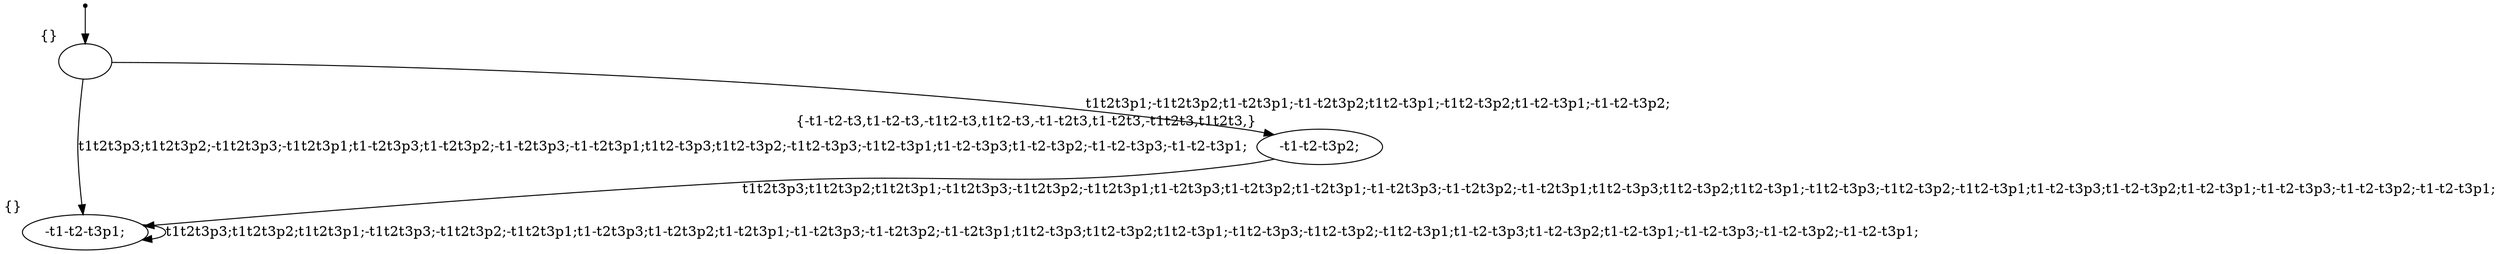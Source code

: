 digraph G {
  Initial [shape=point];
  Initial -> S0;
  S0 [label="", xlabel= "{}"];
  S0 -> S1 [label="t1t2t3p3;t1t2t3p2;-t1t2t3p3;-t1t2t3p1;t1-t2t3p3;t1-t2t3p2;-t1-t2t3p3;-t1-t2t3p1;t1t2-t3p3;t1t2-t3p2;-t1t2-t3p3;-t1t2-t3p1;t1-t2-t3p3;t1-t2-t3p2;-t1-t2-t3p3;-t1-t2-t3p1;"];
  S0 -> S2 [label="t1t2t3p1;-t1t2t3p2;t1-t2t3p1;-t1-t2t3p2;t1t2-t3p1;-t1t2-t3p2;t1-t2-t3p1;-t1-t2-t3p2;"];
  S1 [label="-t1-t2-t3p1;", xlabel= "{}"];
  S1 -> S1 [label="t1t2t3p3;t1t2t3p2;t1t2t3p1;-t1t2t3p3;-t1t2t3p2;-t1t2t3p1;t1-t2t3p3;t1-t2t3p2;t1-t2t3p1;-t1-t2t3p3;-t1-t2t3p2;-t1-t2t3p1;t1t2-t3p3;t1t2-t3p2;t1t2-t3p1;-t1t2-t3p3;-t1t2-t3p2;-t1t2-t3p1;t1-t2-t3p3;t1-t2-t3p2;t1-t2-t3p1;-t1-t2-t3p3;-t1-t2-t3p2;-t1-t2-t3p1;"];
  S2 [label="-t1-t2-t3p2;", xlabel= "{-t1-t2-t3,t1-t2-t3,-t1t2-t3,t1t2-t3,-t1-t2t3,t1-t2t3,-t1t2t3,t1t2t3,}"];
  S2 -> S1 [label="t1t2t3p3;t1t2t3p2;t1t2t3p1;-t1t2t3p3;-t1t2t3p2;-t1t2t3p1;t1-t2t3p3;t1-t2t3p2;t1-t2t3p1;-t1-t2t3p3;-t1-t2t3p2;-t1-t2t3p1;t1t2-t3p3;t1t2-t3p2;t1t2-t3p1;-t1t2-t3p3;-t1t2-t3p2;-t1t2-t3p1;t1-t2-t3p3;t1-t2-t3p2;t1-t2-t3p1;-t1-t2-t3p3;-t1-t2-t3p2;-t1-t2-t3p1;"];
}